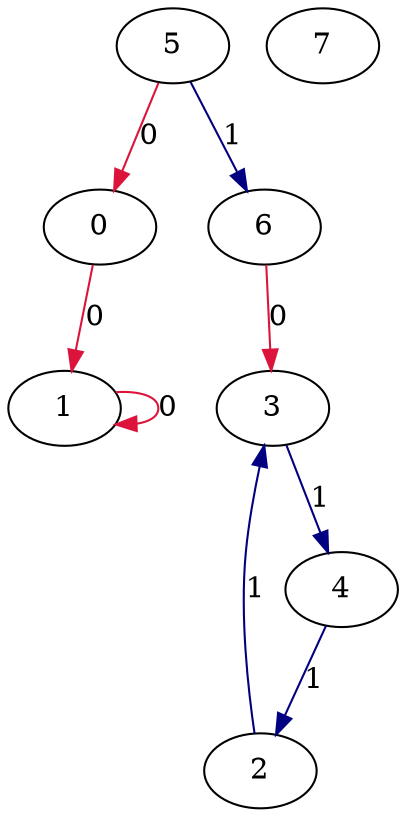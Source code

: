 digraph {
"5";
"0";
"1";
"6";
"2";
"3";
"4";
"7";
"5" -> "0" [label = "0",color=crimson]
"0" -> "1" [label = "0",color=crimson]
"1" -> "1" [label = "0",color=crimson]
"5" -> "6" [label = "1",color=navy]
"4" -> "2" [label = "1",color=navy]
"6" -> "3" [label = "0",color=crimson]
"2" -> "3" [label = "1",color=navy]
"3" -> "4" [label = "1",color=navy]
}
